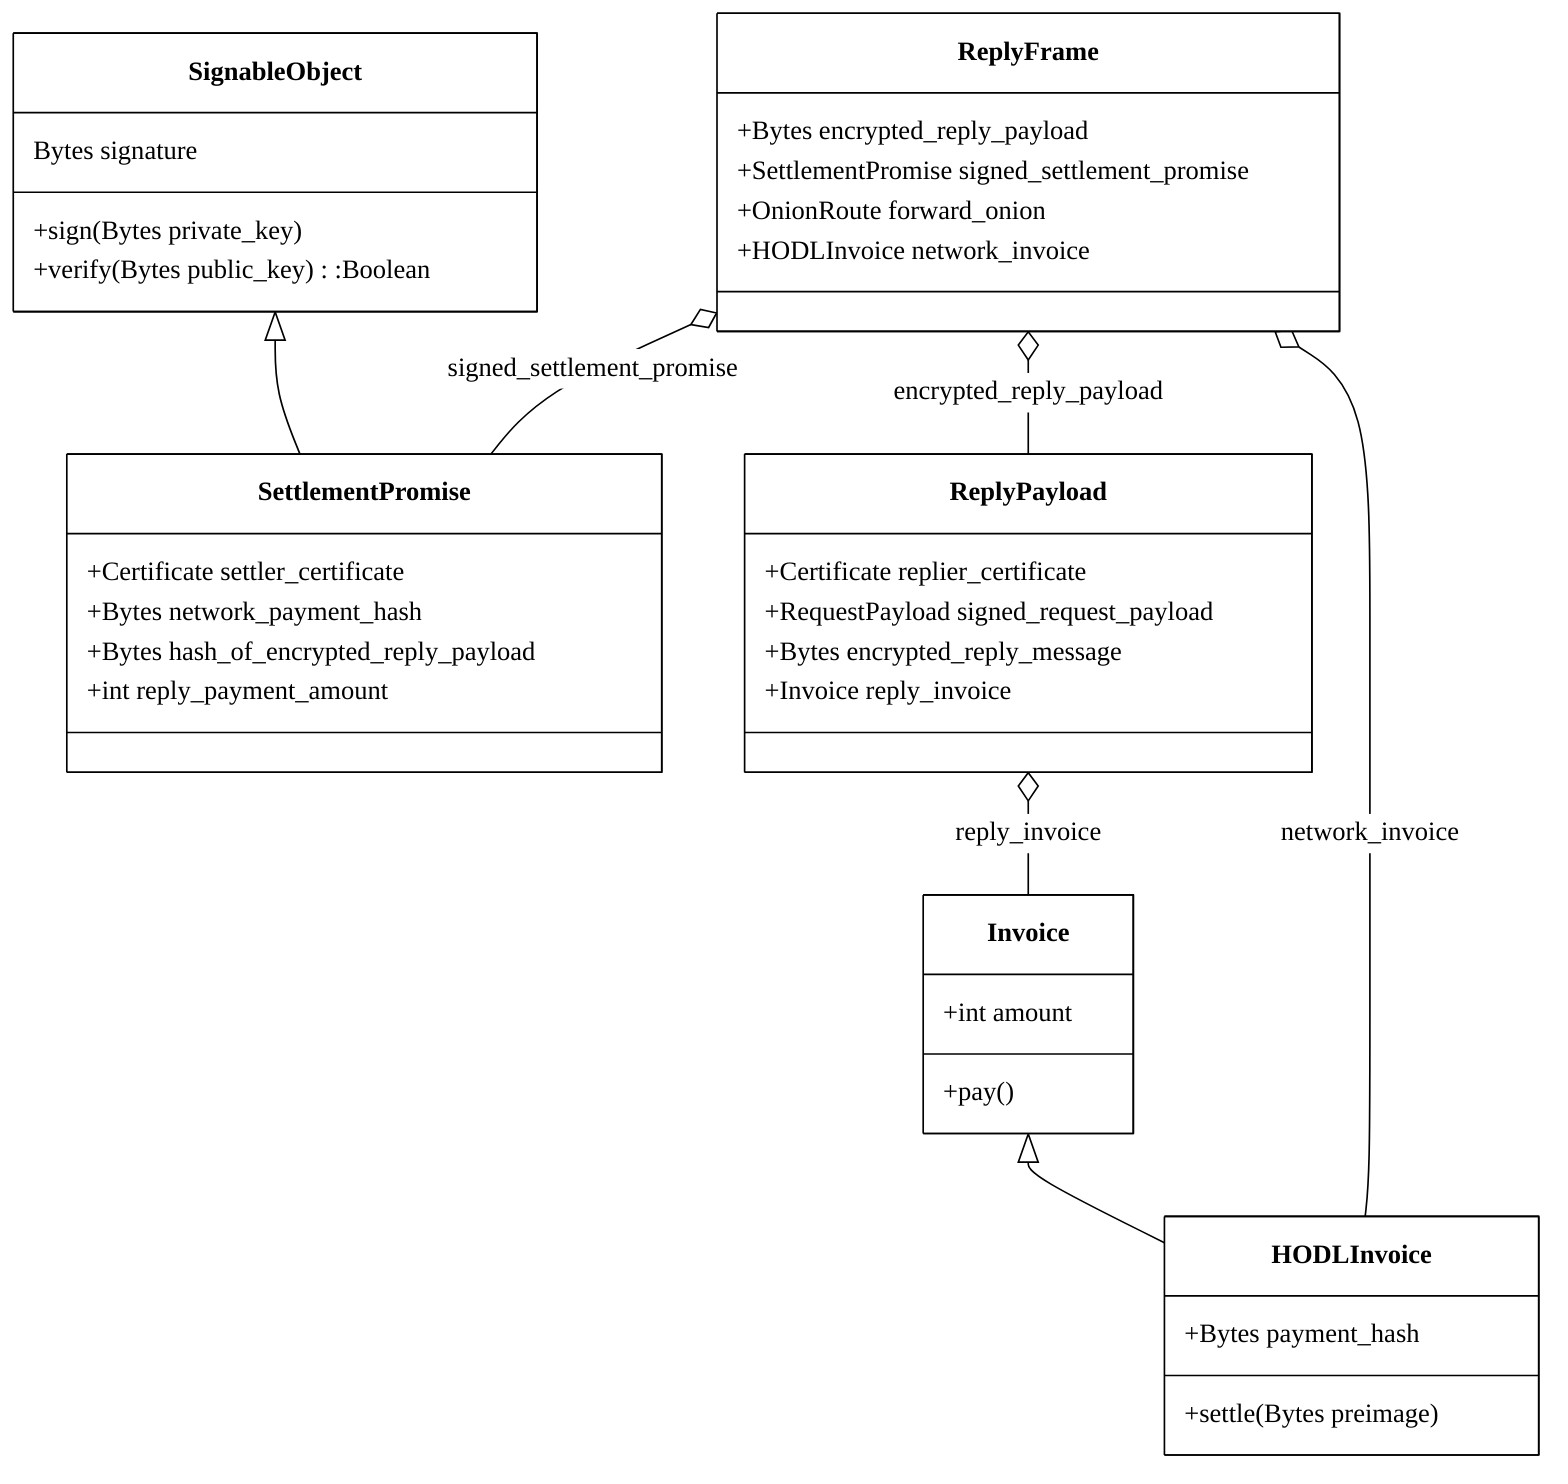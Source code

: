 %%{
  init: {
    'theme': 'base',
    'themeVariables': {
      'primaryColor': '#FFFFFF',
      'primaryTextColor': '#000',
      'primaryBorderColor': '#000',
      'lineColor': '#000',
      'secondaryColor': '#000',
      'secondaryTextColor': '#000',
      'secondaryBorderColor': '#000',
      'tertiaryColor': '#000',
      'tertiaryTextColor': '#000',
      'tertiaryBorderColor': '#000',
      'fontFamily':'Times New Roman'
    }
  }
}%%
classDiagram
    class SignableObject{
        Bytes signature
        +sign(Bytes private_key)
        +verify(Bytes public_key):Boolean
    }
    class Invoice{
        +int amount
        +pay()
    }
    class HODLInvoice{
        +Bytes payment_hash
        +settle(Bytes preimage)
    }
    class SettlementPromise{
        +Certificate settler_certificate
        +Bytes network_payment_hash
        +Bytes hash_of_encrypted_reply_payload
        +int reply_payment_amount
    }
    class ReplyPayload{
        +Certificate replier_certificate
        +RequestPayload signed_request_payload
        +Bytes encrypted_reply_message
        +Invoice reply_invoice
    }
    class ReplyFrame{
        +Bytes encrypted_reply_payload
        +SettlementPromise signed_settlement_promise
        +OnionRoute forward_onion
        +HODLInvoice network_invoice
    }
    Invoice <|-- HODLInvoice
    SignableObject <|-- SettlementPromise
    ReplyFrame  o--  ReplyPayload : encrypted_reply_payload
    ReplyFrame  o--  SettlementPromise : signed_settlement_promise
    ReplyPayload o-- Invoice: reply_invoice
    ReplyFrame o-- HODLInvoice: network_invoice